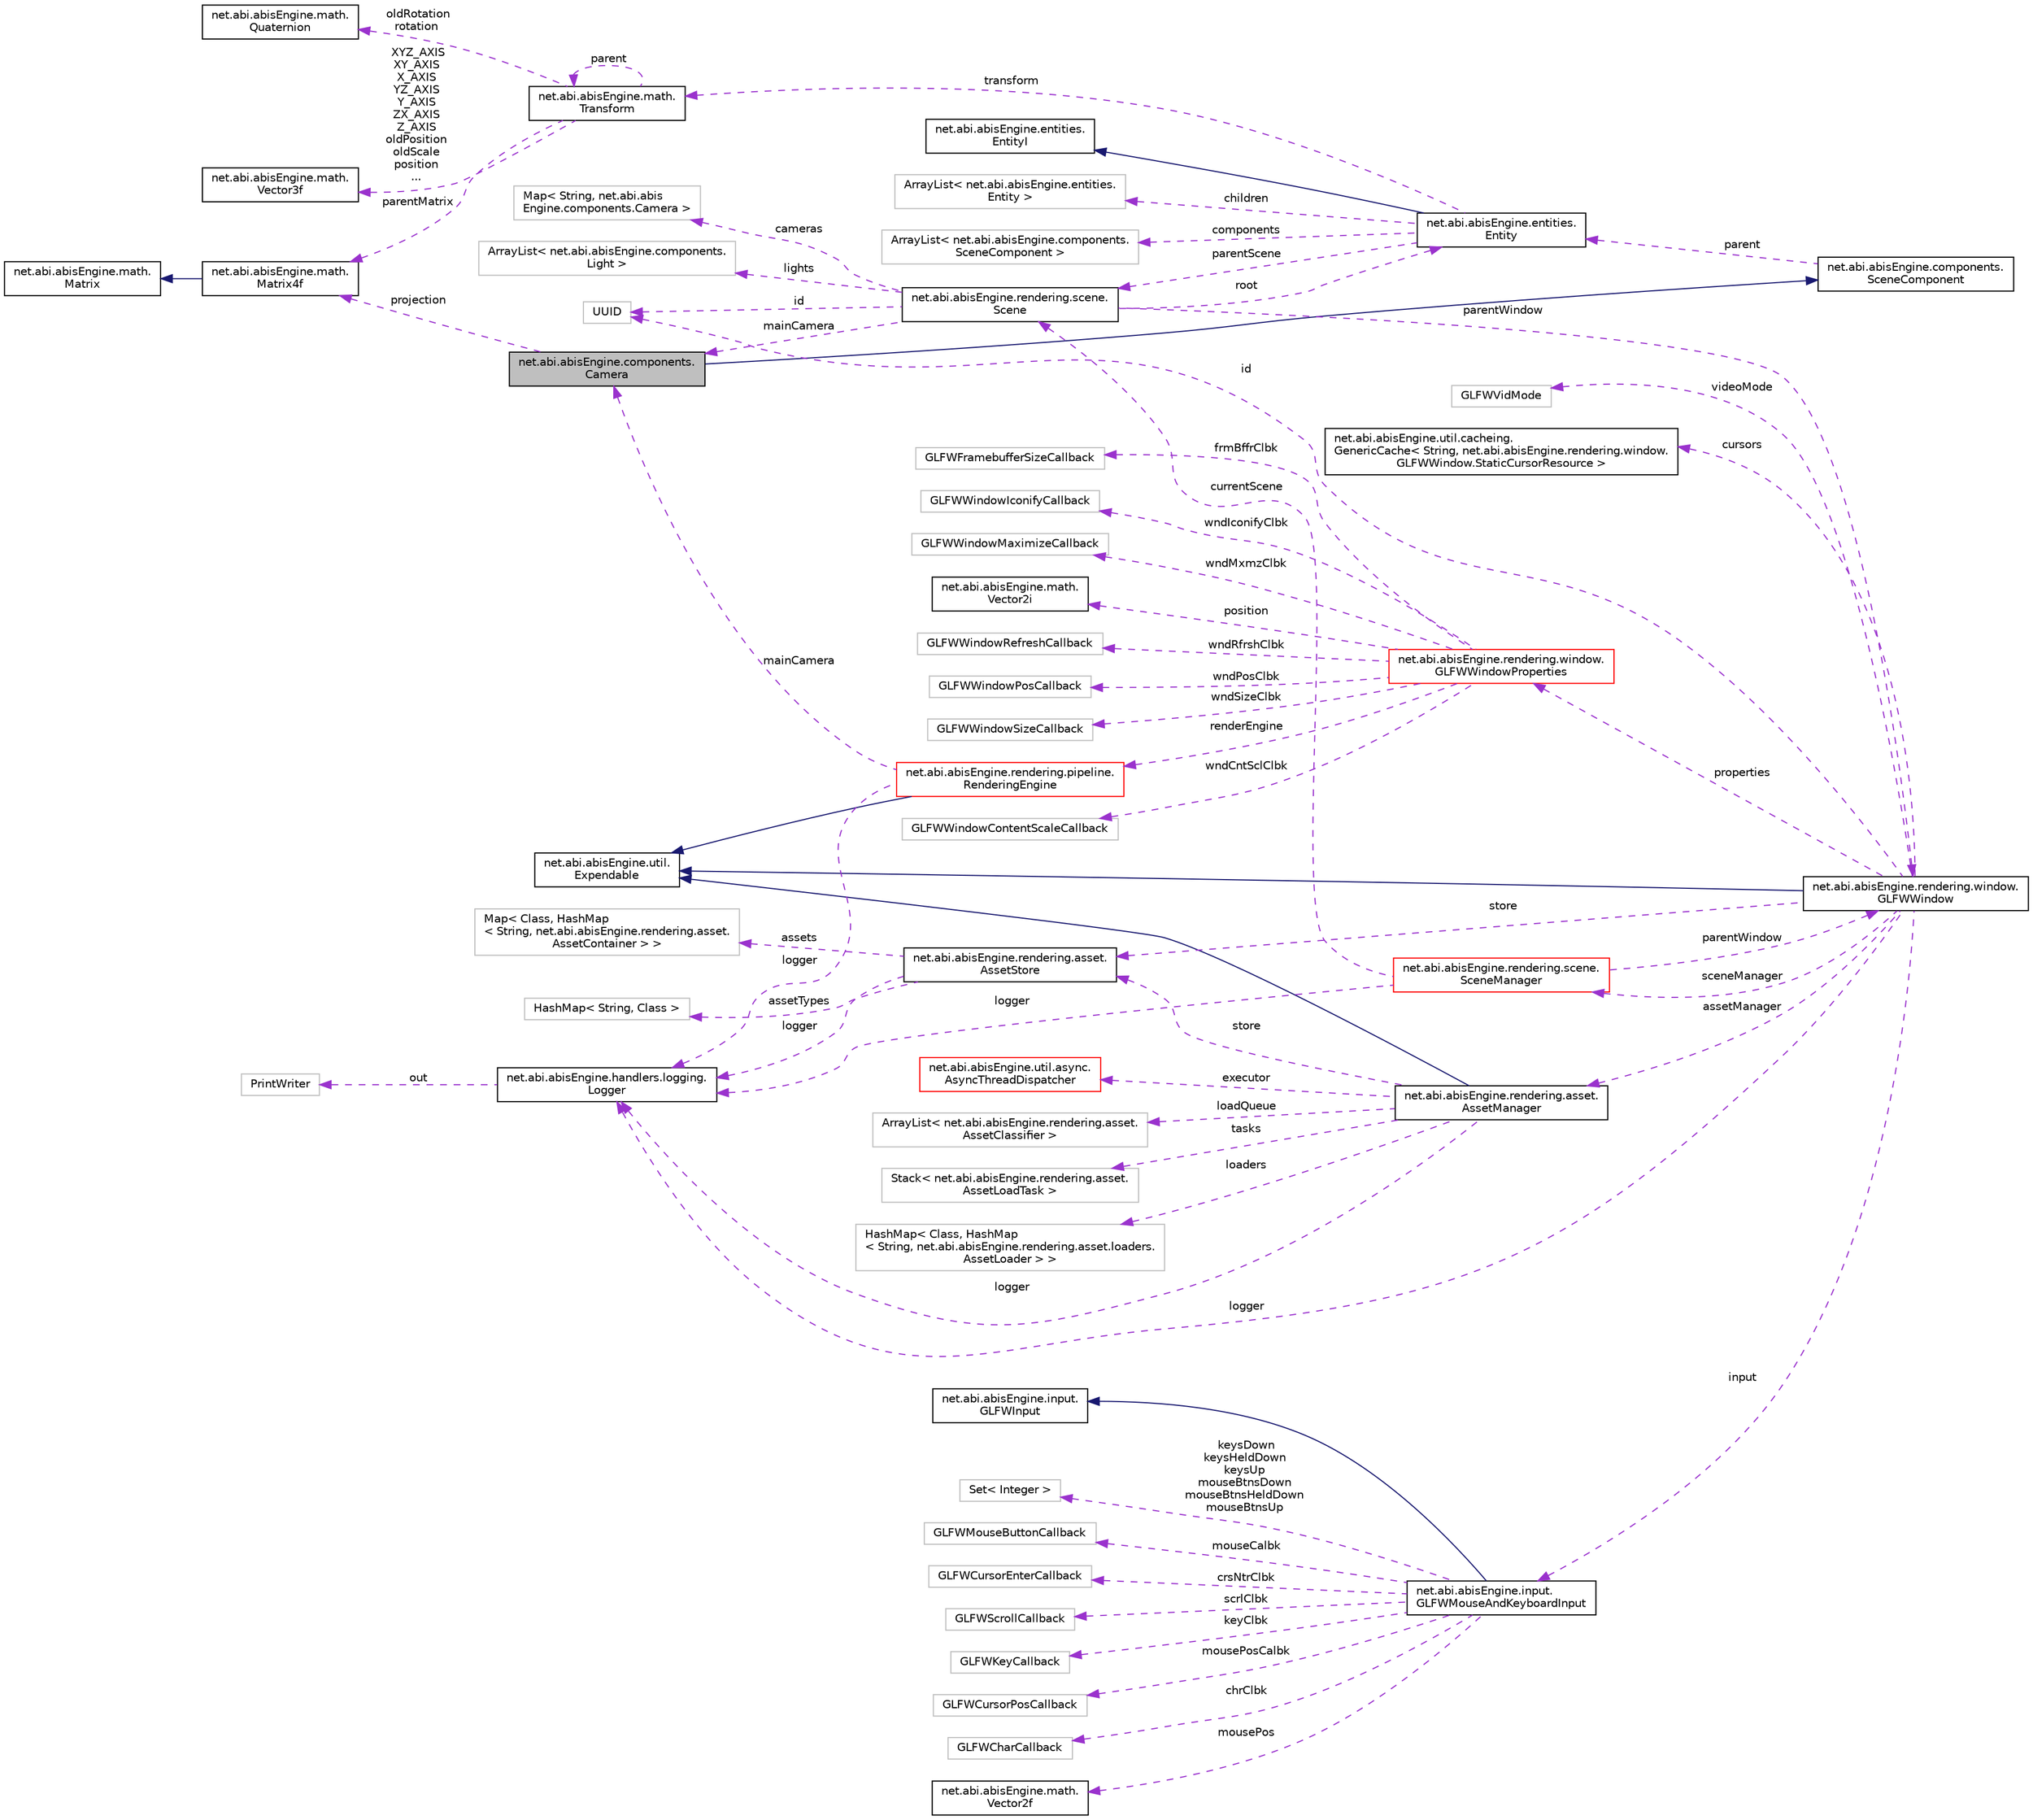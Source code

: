 digraph "net.abi.abisEngine.components.Camera"
{
 // LATEX_PDF_SIZE
  edge [fontname="Helvetica",fontsize="10",labelfontname="Helvetica",labelfontsize="10"];
  node [fontname="Helvetica",fontsize="10",shape=record];
  rankdir="LR";
  Node1 [label="net.abi.abisEngine.components.\lCamera",height=0.2,width=0.4,color="black", fillcolor="grey75", style="filled", fontcolor="black",tooltip=" "];
  Node2 -> Node1 [dir="back",color="midnightblue",fontsize="10",style="solid",fontname="Helvetica"];
  Node2 [label="net.abi.abisEngine.components.\lSceneComponent",height=0.2,width=0.4,color="black", fillcolor="white", style="filled",URL="$dd/d76/classnet_1_1abi_1_1abis_engine_1_1components_1_1_scene_component.html",tooltip=" "];
  Node3 -> Node2 [dir="back",color="darkorchid3",fontsize="10",style="dashed",label=" parent" ,fontname="Helvetica"];
  Node3 [label="net.abi.abisEngine.entities.\lEntity",height=0.2,width=0.4,color="black", fillcolor="white", style="filled",URL="$d0/d36/classnet_1_1abi_1_1abis_engine_1_1entities_1_1_entity.html",tooltip=" "];
  Node4 -> Node3 [dir="back",color="midnightblue",fontsize="10",style="solid",fontname="Helvetica"];
  Node4 [label="net.abi.abisEngine.entities.\lEntityI",height=0.2,width=0.4,color="black", fillcolor="white", style="filled",URL="$d6/dd1/interfacenet_1_1abi_1_1abis_engine_1_1entities_1_1_entity_i.html",tooltip=" "];
  Node5 -> Node3 [dir="back",color="darkorchid3",fontsize="10",style="dashed",label=" children" ,fontname="Helvetica"];
  Node5 [label="ArrayList\< net.abi.abisEngine.entities.\lEntity \>",height=0.2,width=0.4,color="grey75", fillcolor="white", style="filled",tooltip=" "];
  Node6 -> Node3 [dir="back",color="darkorchid3",fontsize="10",style="dashed",label=" components" ,fontname="Helvetica"];
  Node6 [label="ArrayList\< net.abi.abisEngine.components.\lSceneComponent \>",height=0.2,width=0.4,color="grey75", fillcolor="white", style="filled",tooltip=" "];
  Node7 -> Node3 [dir="back",color="darkorchid3",fontsize="10",style="dashed",label=" parentScene" ,fontname="Helvetica"];
  Node7 [label="net.abi.abisEngine.rendering.scene.\lScene",height=0.2,width=0.4,color="black", fillcolor="white", style="filled",URL="$d4/d7f/classnet_1_1abi_1_1abis_engine_1_1rendering_1_1scene_1_1_scene.html",tooltip=" "];
  Node8 -> Node7 [dir="back",color="darkorchid3",fontsize="10",style="dashed",label=" parentWindow" ,fontname="Helvetica"];
  Node8 [label="net.abi.abisEngine.rendering.window.\lGLFWWindow",height=0.2,width=0.4,color="black", fillcolor="white", style="filled",URL="$d9/d77/classnet_1_1abi_1_1abis_engine_1_1rendering_1_1window_1_1_g_l_f_w_window.html",tooltip=" "];
  Node9 -> Node8 [dir="back",color="midnightblue",fontsize="10",style="solid",fontname="Helvetica"];
  Node9 [label="net.abi.abisEngine.util.\lExpendable",height=0.2,width=0.4,color="black", fillcolor="white", style="filled",URL="$dd/d27/interfacenet_1_1abi_1_1abis_engine_1_1util_1_1_expendable.html",tooltip=" "];
  Node10 -> Node8 [dir="back",color="darkorchid3",fontsize="10",style="dashed",label=" input" ,fontname="Helvetica"];
  Node10 [label="net.abi.abisEngine.input.\lGLFWMouseAndKeyboardInput",height=0.2,width=0.4,color="black", fillcolor="white", style="filled",URL="$d8/d8a/classnet_1_1abi_1_1abis_engine_1_1input_1_1_g_l_f_w_mouse_and_keyboard_input.html",tooltip=" "];
  Node11 -> Node10 [dir="back",color="midnightblue",fontsize="10",style="solid",fontname="Helvetica"];
  Node11 [label="net.abi.abisEngine.input.\lGLFWInput",height=0.2,width=0.4,color="black", fillcolor="white", style="filled",URL="$d3/d9b/classnet_1_1abi_1_1abis_engine_1_1input_1_1_g_l_f_w_input.html",tooltip=" "];
  Node12 -> Node10 [dir="back",color="darkorchid3",fontsize="10",style="dashed",label=" keysDown\nkeysHeldDown\nkeysUp\nmouseBtnsDown\nmouseBtnsHeldDown\nmouseBtnsUp" ,fontname="Helvetica"];
  Node12 [label="Set\< Integer \>",height=0.2,width=0.4,color="grey75", fillcolor="white", style="filled",tooltip=" "];
  Node13 -> Node10 [dir="back",color="darkorchid3",fontsize="10",style="dashed",label=" mouseCalbk" ,fontname="Helvetica"];
  Node13 [label="GLFWMouseButtonCallback",height=0.2,width=0.4,color="grey75", fillcolor="white", style="filled",tooltip=" "];
  Node14 -> Node10 [dir="back",color="darkorchid3",fontsize="10",style="dashed",label=" crsNtrClbk" ,fontname="Helvetica"];
  Node14 [label="GLFWCursorEnterCallback",height=0.2,width=0.4,color="grey75", fillcolor="white", style="filled",tooltip=" "];
  Node15 -> Node10 [dir="back",color="darkorchid3",fontsize="10",style="dashed",label=" scrlClbk" ,fontname="Helvetica"];
  Node15 [label="GLFWScrollCallback",height=0.2,width=0.4,color="grey75", fillcolor="white", style="filled",tooltip=" "];
  Node16 -> Node10 [dir="back",color="darkorchid3",fontsize="10",style="dashed",label=" keyClbk" ,fontname="Helvetica"];
  Node16 [label="GLFWKeyCallback",height=0.2,width=0.4,color="grey75", fillcolor="white", style="filled",tooltip=" "];
  Node17 -> Node10 [dir="back",color="darkorchid3",fontsize="10",style="dashed",label=" mousePosCalbk" ,fontname="Helvetica"];
  Node17 [label="GLFWCursorPosCallback",height=0.2,width=0.4,color="grey75", fillcolor="white", style="filled",tooltip=" "];
  Node18 -> Node10 [dir="back",color="darkorchid3",fontsize="10",style="dashed",label=" chrClbk" ,fontname="Helvetica"];
  Node18 [label="GLFWCharCallback",height=0.2,width=0.4,color="grey75", fillcolor="white", style="filled",tooltip=" "];
  Node19 -> Node10 [dir="back",color="darkorchid3",fontsize="10",style="dashed",label=" mousePos" ,fontname="Helvetica"];
  Node19 [label="net.abi.abisEngine.math.\lVector2f",height=0.2,width=0.4,color="black", fillcolor="white", style="filled",URL="$dc/db9/classnet_1_1abi_1_1abis_engine_1_1math_1_1_vector2f.html",tooltip=" "];
  Node20 -> Node8 [dir="back",color="darkorchid3",fontsize="10",style="dashed",label=" store" ,fontname="Helvetica"];
  Node20 [label="net.abi.abisEngine.rendering.asset.\lAssetStore",height=0.2,width=0.4,color="black", fillcolor="white", style="filled",URL="$d0/dfb/classnet_1_1abi_1_1abis_engine_1_1rendering_1_1asset_1_1_asset_store.html",tooltip=" "];
  Node21 -> Node20 [dir="back",color="darkorchid3",fontsize="10",style="dashed",label=" assetTypes" ,fontname="Helvetica"];
  Node21 [label="HashMap\< String, Class \>",height=0.2,width=0.4,color="grey75", fillcolor="white", style="filled",tooltip=" "];
  Node22 -> Node20 [dir="back",color="darkorchid3",fontsize="10",style="dashed",label=" assets" ,fontname="Helvetica"];
  Node22 [label="Map\< Class, HashMap\l\< String, net.abi.abisEngine.rendering.asset.\lAssetContainer \> \>",height=0.2,width=0.4,color="grey75", fillcolor="white", style="filled",tooltip=" "];
  Node23 -> Node20 [dir="back",color="darkorchid3",fontsize="10",style="dashed",label=" logger" ,fontname="Helvetica"];
  Node23 [label="net.abi.abisEngine.handlers.logging.\lLogger",height=0.2,width=0.4,color="black", fillcolor="white", style="filled",URL="$d1/d70/classnet_1_1abi_1_1abis_engine_1_1handlers_1_1logging_1_1_logger.html",tooltip=" "];
  Node24 -> Node23 [dir="back",color="darkorchid3",fontsize="10",style="dashed",label=" out" ,fontname="Helvetica"];
  Node24 [label="PrintWriter",height=0.2,width=0.4,color="grey75", fillcolor="white", style="filled",tooltip=" "];
  Node25 -> Node8 [dir="back",color="darkorchid3",fontsize="10",style="dashed",label=" assetManager" ,fontname="Helvetica"];
  Node25 [label="net.abi.abisEngine.rendering.asset.\lAssetManager",height=0.2,width=0.4,color="black", fillcolor="white", style="filled",URL="$d1/d92/classnet_1_1abi_1_1abis_engine_1_1rendering_1_1asset_1_1_asset_manager.html",tooltip=" "];
  Node9 -> Node25 [dir="back",color="midnightblue",fontsize="10",style="solid",fontname="Helvetica"];
  Node26 -> Node25 [dir="back",color="darkorchid3",fontsize="10",style="dashed",label=" loadQueue" ,fontname="Helvetica"];
  Node26 [label="ArrayList\< net.abi.abisEngine.rendering.asset.\lAssetClassifier \>",height=0.2,width=0.4,color="grey75", fillcolor="white", style="filled",tooltip=" "];
  Node27 -> Node25 [dir="back",color="darkorchid3",fontsize="10",style="dashed",label=" tasks" ,fontname="Helvetica"];
  Node27 [label="Stack\< net.abi.abisEngine.rendering.asset.\lAssetLoadTask \>",height=0.2,width=0.4,color="grey75", fillcolor="white", style="filled",tooltip=" "];
  Node28 -> Node25 [dir="back",color="darkorchid3",fontsize="10",style="dashed",label=" loaders" ,fontname="Helvetica"];
  Node28 [label="HashMap\< Class, HashMap\l\< String, net.abi.abisEngine.rendering.asset.loaders.\lAssetLoader \> \>",height=0.2,width=0.4,color="grey75", fillcolor="white", style="filled",tooltip=" "];
  Node20 -> Node25 [dir="back",color="darkorchid3",fontsize="10",style="dashed",label=" store" ,fontname="Helvetica"];
  Node23 -> Node25 [dir="back",color="darkorchid3",fontsize="10",style="dashed",label=" logger" ,fontname="Helvetica"];
  Node29 -> Node25 [dir="back",color="darkorchid3",fontsize="10",style="dashed",label=" executor" ,fontname="Helvetica"];
  Node29 [label="net.abi.abisEngine.util.async.\lAsyncThreadDispatcher",height=0.2,width=0.4,color="red", fillcolor="white", style="filled",URL="$d8/dd7/classnet_1_1abi_1_1abis_engine_1_1util_1_1async_1_1_async_thread_dispatcher.html",tooltip=" "];
  Node31 -> Node8 [dir="back",color="darkorchid3",fontsize="10",style="dashed",label=" id" ,fontname="Helvetica"];
  Node31 [label="UUID",height=0.2,width=0.4,color="grey75", fillcolor="white", style="filled",tooltip=" "];
  Node23 -> Node8 [dir="back",color="darkorchid3",fontsize="10",style="dashed",label=" logger" ,fontname="Helvetica"];
  Node32 -> Node8 [dir="back",color="darkorchid3",fontsize="10",style="dashed",label=" videoMode" ,fontname="Helvetica"];
  Node32 [label="GLFWVidMode",height=0.2,width=0.4,color="grey75", fillcolor="white", style="filled",tooltip=" "];
  Node33 -> Node8 [dir="back",color="darkorchid3",fontsize="10",style="dashed",label=" properties" ,fontname="Helvetica"];
  Node33 [label="net.abi.abisEngine.rendering.window.\lGLFWWindowProperties",height=0.2,width=0.4,color="red", fillcolor="white", style="filled",URL="$d8/d55/classnet_1_1abi_1_1abis_engine_1_1rendering_1_1window_1_1_g_l_f_w_window_properties.html",tooltip=" "];
  Node34 -> Node33 [dir="back",color="darkorchid3",fontsize="10",style="dashed",label=" wndMxmzClbk" ,fontname="Helvetica"];
  Node34 [label="GLFWWindowMaximizeCallback",height=0.2,width=0.4,color="grey75", fillcolor="white", style="filled",tooltip=" "];
  Node35 -> Node33 [dir="back",color="darkorchid3",fontsize="10",style="dashed",label=" position" ,fontname="Helvetica"];
  Node35 [label="net.abi.abisEngine.math.\lVector2i",height=0.2,width=0.4,color="black", fillcolor="white", style="filled",URL="$d9/da1/classnet_1_1abi_1_1abis_engine_1_1math_1_1_vector2i.html",tooltip=" "];
  Node36 -> Node33 [dir="back",color="darkorchid3",fontsize="10",style="dashed",label=" wndRfrshClbk" ,fontname="Helvetica"];
  Node36 [label="GLFWWindowRefreshCallback",height=0.2,width=0.4,color="grey75", fillcolor="white", style="filled",tooltip=" "];
  Node37 -> Node33 [dir="back",color="darkorchid3",fontsize="10",style="dashed",label=" wndPosClbk" ,fontname="Helvetica"];
  Node37 [label="GLFWWindowPosCallback",height=0.2,width=0.4,color="grey75", fillcolor="white", style="filled",tooltip=" "];
  Node38 -> Node33 [dir="back",color="darkorchid3",fontsize="10",style="dashed",label=" wndSizeClbk" ,fontname="Helvetica"];
  Node38 [label="GLFWWindowSizeCallback",height=0.2,width=0.4,color="grey75", fillcolor="white", style="filled",tooltip=" "];
  Node39 -> Node33 [dir="back",color="darkorchid3",fontsize="10",style="dashed",label=" wndCntSclClbk" ,fontname="Helvetica"];
  Node39 [label="GLFWWindowContentScaleCallback",height=0.2,width=0.4,color="grey75", fillcolor="white", style="filled",tooltip=" "];
  Node40 -> Node33 [dir="back",color="darkorchid3",fontsize="10",style="dashed",label=" frmBffrClbk" ,fontname="Helvetica"];
  Node40 [label="GLFWFramebufferSizeCallback",height=0.2,width=0.4,color="grey75", fillcolor="white", style="filled",tooltip=" "];
  Node41 -> Node33 [dir="back",color="darkorchid3",fontsize="10",style="dashed",label=" renderEngine" ,fontname="Helvetica"];
  Node41 [label="net.abi.abisEngine.rendering.pipeline.\lRenderingEngine",height=0.2,width=0.4,color="red", fillcolor="white", style="filled",URL="$d1/dee/classnet_1_1abi_1_1abis_engine_1_1rendering_1_1pipeline_1_1_rendering_engine.html",tooltip=" "];
  Node9 -> Node41 [dir="back",color="midnightblue",fontsize="10",style="solid",fontname="Helvetica"];
  Node23 -> Node41 [dir="back",color="darkorchid3",fontsize="10",style="dashed",label=" logger" ,fontname="Helvetica"];
  Node1 -> Node41 [dir="back",color="darkorchid3",fontsize="10",style="dashed",label=" mainCamera" ,fontname="Helvetica"];
  Node63 -> Node33 [dir="back",color="darkorchid3",fontsize="10",style="dashed",label=" wndIconifyClbk" ,fontname="Helvetica"];
  Node63 [label="GLFWWindowIconifyCallback",height=0.2,width=0.4,color="grey75", fillcolor="white", style="filled",tooltip=" "];
  Node67 -> Node8 [dir="back",color="darkorchid3",fontsize="10",style="dashed",label=" sceneManager" ,fontname="Helvetica"];
  Node67 [label="net.abi.abisEngine.rendering.scene.\lSceneManager",height=0.2,width=0.4,color="red", fillcolor="white", style="filled",URL="$da/df9/classnet_1_1abi_1_1abis_engine_1_1rendering_1_1scene_1_1_scene_manager.html",tooltip=" "];
  Node7 -> Node67 [dir="back",color="darkorchid3",fontsize="10",style="dashed",label=" currentScene" ,fontname="Helvetica"];
  Node8 -> Node67 [dir="back",color="darkorchid3",fontsize="10",style="dashed",label=" parentWindow" ,fontname="Helvetica"];
  Node23 -> Node67 [dir="back",color="darkorchid3",fontsize="10",style="dashed",label=" logger" ,fontname="Helvetica"];
  Node69 -> Node8 [dir="back",color="darkorchid3",fontsize="10",style="dashed",label=" cursors" ,fontname="Helvetica"];
  Node69 [label="net.abi.abisEngine.util.cacheing.\lGenericCache\< String, net.abi.abisEngine.rendering.window.\lGLFWWindow.StaticCursorResource \>",height=0.2,width=0.4,color="black", fillcolor="white", style="filled",URL="$d2/dbf/classnet_1_1abi_1_1abis_engine_1_1util_1_1cacheing_1_1_generic_cache.html",tooltip=" "];
  Node70 -> Node7 [dir="back",color="darkorchid3",fontsize="10",style="dashed",label=" cameras" ,fontname="Helvetica"];
  Node70 [label="Map\< String, net.abi.abis\lEngine.components.Camera \>",height=0.2,width=0.4,color="grey75", fillcolor="white", style="filled",tooltip=" "];
  Node3 -> Node7 [dir="back",color="darkorchid3",fontsize="10",style="dashed",label=" root" ,fontname="Helvetica"];
  Node71 -> Node7 [dir="back",color="darkorchid3",fontsize="10",style="dashed",label=" lights" ,fontname="Helvetica"];
  Node71 [label="ArrayList\< net.abi.abisEngine.components.\lLight \>",height=0.2,width=0.4,color="grey75", fillcolor="white", style="filled",tooltip=" "];
  Node31 -> Node7 [dir="back",color="darkorchid3",fontsize="10",style="dashed",label=" id" ,fontname="Helvetica"];
  Node1 -> Node7 [dir="back",color="darkorchid3",fontsize="10",style="dashed",label=" mainCamera" ,fontname="Helvetica"];
  Node72 -> Node3 [dir="back",color="darkorchid3",fontsize="10",style="dashed",label=" transform" ,fontname="Helvetica"];
  Node72 [label="net.abi.abisEngine.math.\lTransform",height=0.2,width=0.4,color="black", fillcolor="white", style="filled",URL="$db/d33/classnet_1_1abi_1_1abis_engine_1_1math_1_1_transform.html",tooltip=" "];
  Node46 -> Node72 [dir="back",color="darkorchid3",fontsize="10",style="dashed",label=" XYZ_AXIS\nXY_AXIS\nX_AXIS\nYZ_AXIS\nY_AXIS\nZX_AXIS\nZ_AXIS\noldPosition\noldScale\nposition\n..." ,fontname="Helvetica"];
  Node46 [label="net.abi.abisEngine.math.\lVector3f",height=0.2,width=0.4,color="black", fillcolor="white", style="filled",URL="$d3/de5/classnet_1_1abi_1_1abis_engine_1_1math_1_1_vector3f.html",tooltip=" "];
  Node73 -> Node72 [dir="back",color="darkorchid3",fontsize="10",style="dashed",label=" oldRotation\nrotation" ,fontname="Helvetica"];
  Node73 [label="net.abi.abisEngine.math.\lQuaternion",height=0.2,width=0.4,color="black", fillcolor="white", style="filled",URL="$d9/daf/classnet_1_1abi_1_1abis_engine_1_1math_1_1_quaternion.html",tooltip=" "];
  Node72 -> Node72 [dir="back",color="darkorchid3",fontsize="10",style="dashed",label=" parent" ,fontname="Helvetica"];
  Node74 -> Node72 [dir="back",color="darkorchid3",fontsize="10",style="dashed",label=" parentMatrix" ,fontname="Helvetica"];
  Node74 [label="net.abi.abisEngine.math.\lMatrix4f",height=0.2,width=0.4,color="black", fillcolor="white", style="filled",URL="$d1/d7f/classnet_1_1abi_1_1abis_engine_1_1math_1_1_matrix4f.html",tooltip=" "];
  Node75 -> Node74 [dir="back",color="midnightblue",fontsize="10",style="solid",fontname="Helvetica"];
  Node75 [label="net.abi.abisEngine.math.\lMatrix",height=0.2,width=0.4,color="black", fillcolor="white", style="filled",URL="$d6/d1f/interfacenet_1_1abi_1_1abis_engine_1_1math_1_1_matrix.html",tooltip=" "];
  Node74 -> Node1 [dir="back",color="darkorchid3",fontsize="10",style="dashed",label=" projection" ,fontname="Helvetica"];
}
